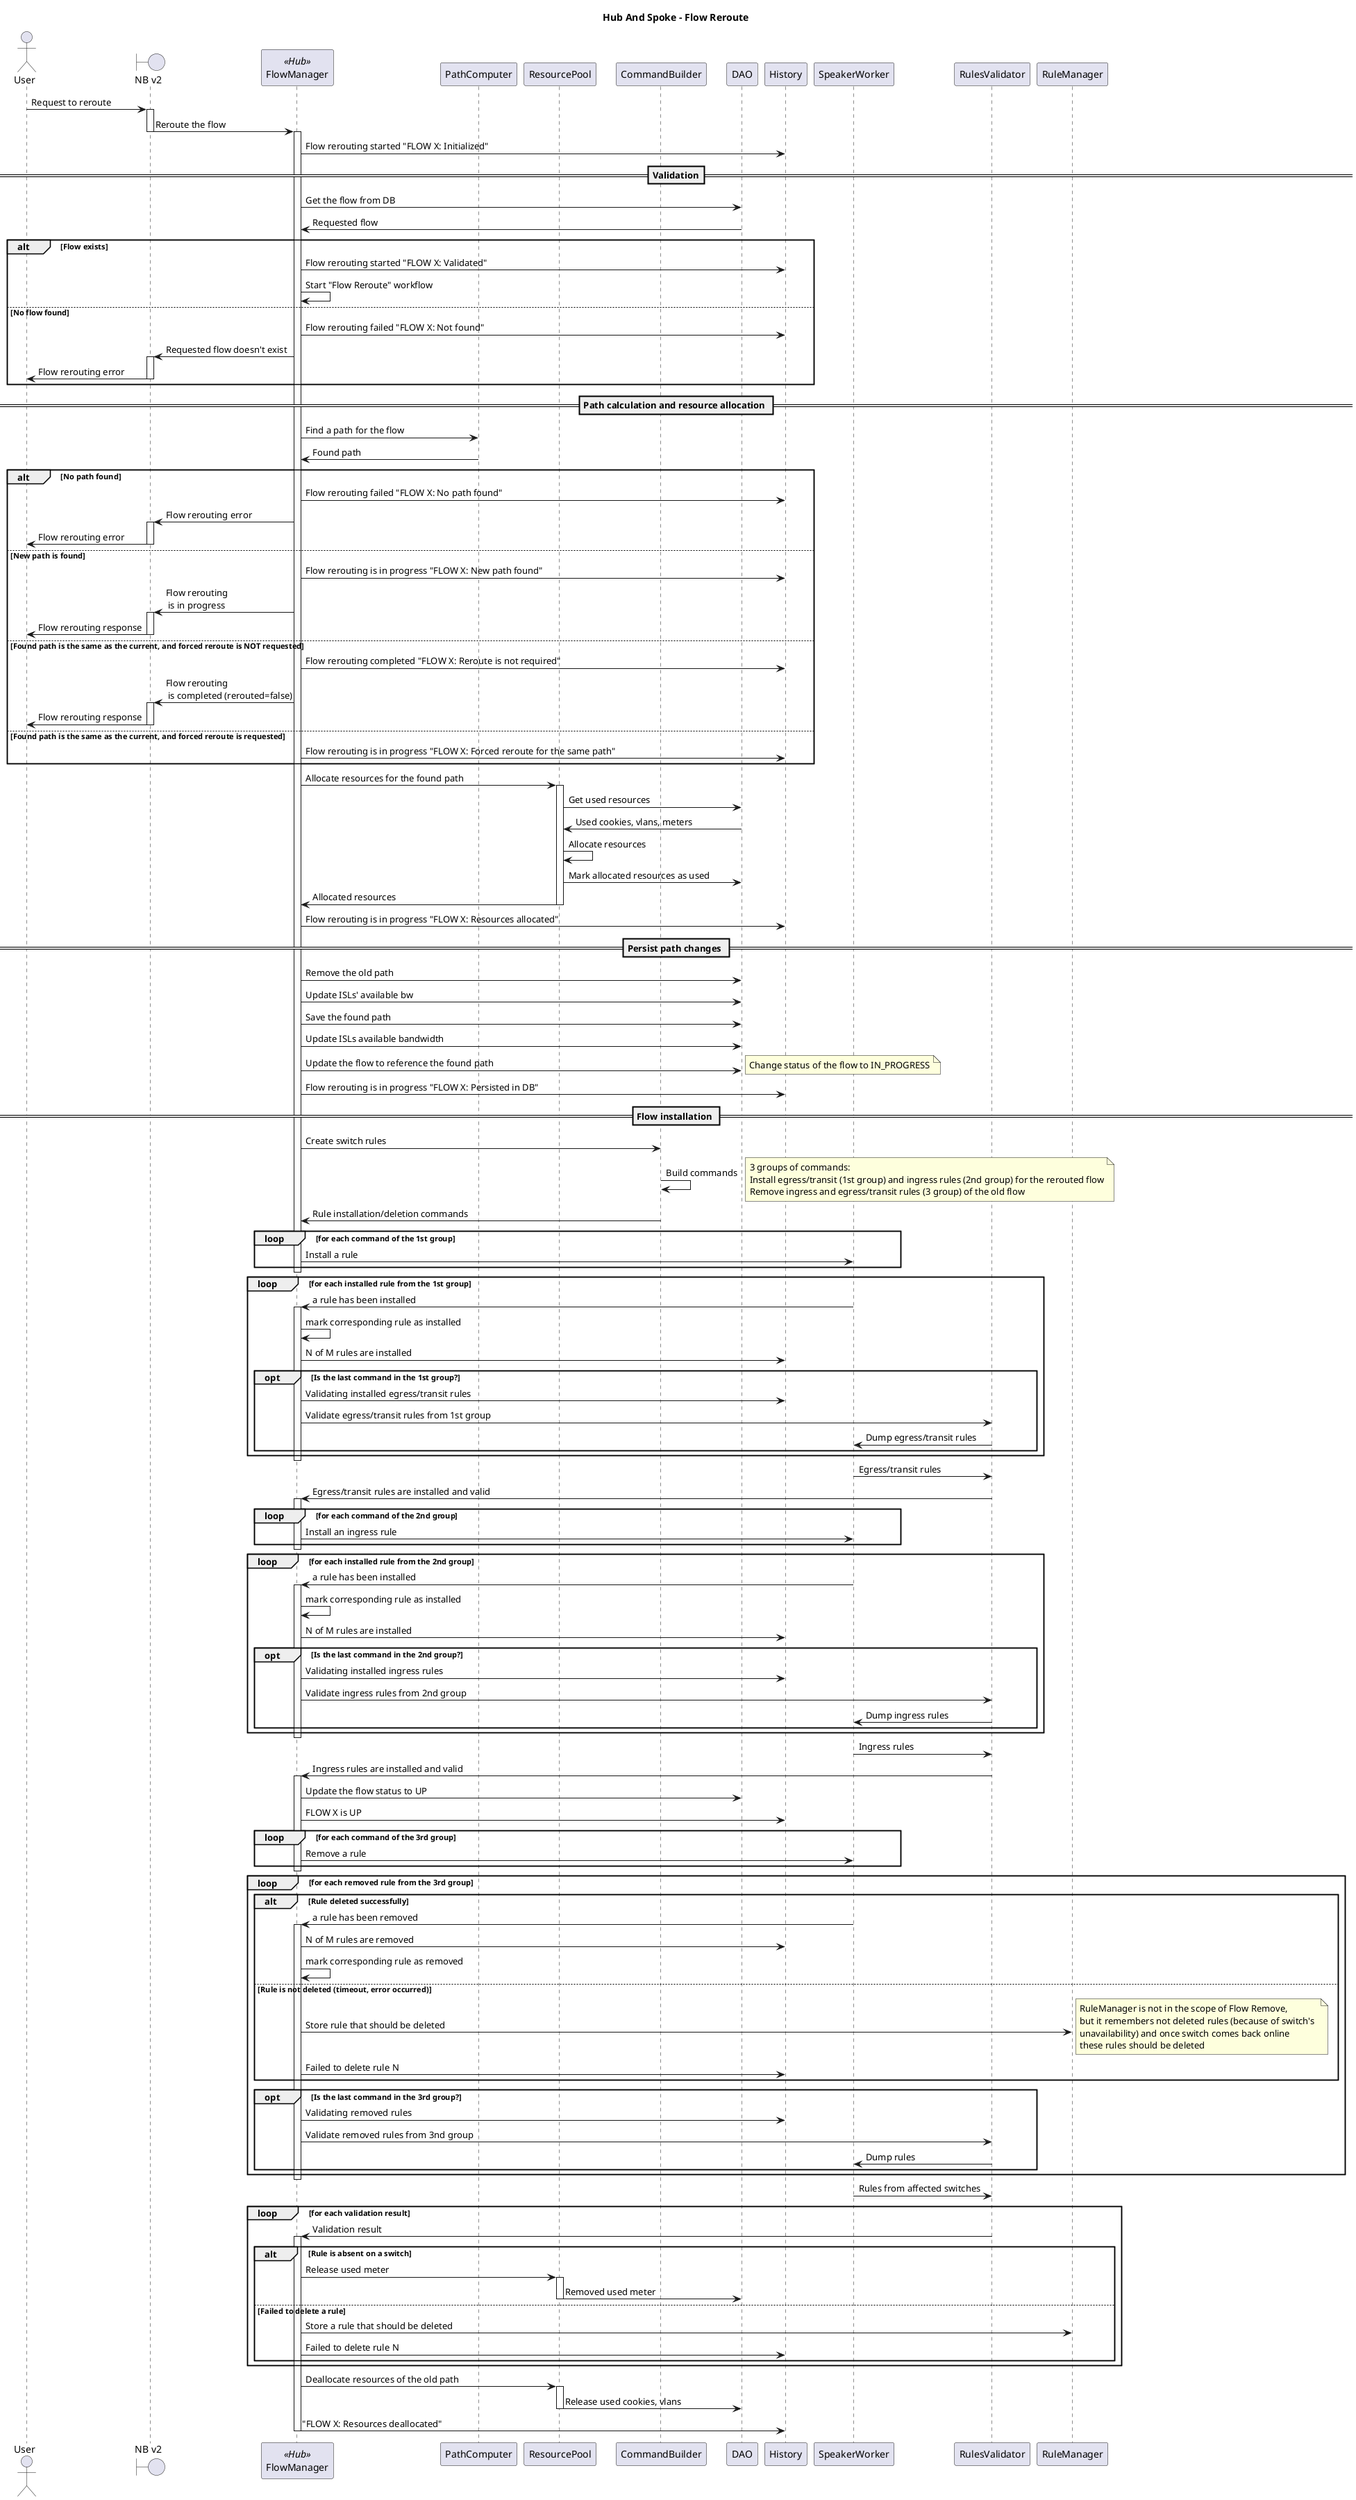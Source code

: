 @startuml
title Hub And Spoke - Flow Reroute

actor User
boundary "NB v2" as NB
participant FlowManager << Hub >>
participant DAO
participant PathComputer
participant ResourcePool
participant CommandBuilder
database DAO
participant History
participant SpeakerWorker
participant RulesValidator
participant RuleManager

User -> NB : Request to reroute

activate NB
NB -> FlowManager : Reroute the flow
deactivate NB
activate FlowManager
FlowManager -> History : Flow rerouting started "FLOW X: Initialized"
 ==Validation==
FlowManager -> DAO : Get the flow from DB
FlowManager <- DAO : Requested flow
alt Flow exists
    FlowManager -> History : Flow rerouting started "FLOW X: Validated"
    FlowManager -> FlowManager : Start "Flow Reroute" workflow
else No flow found
    FlowManager -> History : Flow rerouting failed "FLOW X: Not found"
    NB <- FlowManager : Requested flow doesn't exist
    activate NB
    User <- NB : Flow rerouting error
    deactivate NB
end

== Path calculation and resource allocation ==
FlowManager -> PathComputer : Find a path for the flow
FlowManager <- PathComputer : Found path
alt No path found
    FlowManager -> History : Flow rerouting failed "FLOW X: No path found"
    NB <- FlowManager : Flow rerouting error
    activate NB
    User <- NB : Flow rerouting error
    deactivate NB
else New path is found
    FlowManager -> History : Flow rerouting is in progress "FLOW X: New path found"
    NB <- FlowManager : Flow rerouting\n is in progress
    activate NB
    User <- NB : Flow rerouting response
    deactivate NB
else Found path is the same as the current, and forced reroute is NOT requested
    FlowManager -> History : Flow rerouting completed "FLOW X: Reroute is not required"

    NB <- FlowManager : Flow rerouting\n is completed (rerouted=false)
    activate NB
    User <- NB : Flow rerouting response
    deactivate NB
else Found path is the same as the current, and forced reroute is requested
    FlowManager -> History : Flow rerouting is in progress "FLOW X: Forced reroute for the same path"
end

FlowManager -> ResourcePool : Allocate resources for the found path
activate ResourcePool
ResourcePool -> DAO : Get used resources
ResourcePool <- DAO : Used cookies, vlans, meters
ResourcePool -> ResourcePool : Allocate resources
ResourcePool -> DAO : Mark allocated resources as used
FlowManager <- ResourcePool : Allocated resources
deactivate ResourcePool

FlowManager -> History : Flow rerouting is in progress "FLOW X: Resources allocated"

== Persist path changes ==
FlowManager -> DAO : Remove the old path
FlowManager -> DAO : Update ISLs' available bw

FlowManager -> DAO : Save the found path
FlowManager -> DAO : Update ISLs available bandwidth

FlowManager -> DAO : Update the flow to reference the found path
note right: Change status of the flow to IN_PROGRESS

FlowManager -> History : Flow rerouting is in progress "FLOW X: Persisted in DB"

 == Flow installation ==
FlowManager -> CommandBuilder : Create switch rules
CommandBuilder -> CommandBuilder : Build commands
note right : 3 groups of commands:\nInstall egress/transit (1st group) and ingress rules (2nd group) for the rerouted flow\nRemove ingress and egress/transit rules (3 group) of the old flow
FlowManager <- CommandBuilder: Rule installation/deletion commands

loop for each command of the 1st group
    FlowManager -> SpeakerWorker : Install a rule
end
deactivate FlowManager

loop for each installed rule from the 1st group
    FlowManager <- SpeakerWorker : a rule has been installed
    activate FlowManager
    FlowManager -> FlowManager : mark corresponding rule as installed
    FlowManager -> History : N of M rules are installed
    opt Is the last command in the 1st group?
        FlowManager -> History : Validating installed egress/transit rules
        FlowManager -> RulesValidator : Validate egress/transit rules from 1st group
        RulesValidator -> SpeakerWorker : Dump egress/transit rules
    end
end
deactivate FlowManager

RulesValidator <- SpeakerWorker : Egress/transit rules
FlowManager <- RulesValidator : Egress/transit rules are installed and valid
activate FlowManager
loop for each command of the 2nd group
    FlowManager -> SpeakerWorker : Install an ingress rule
end
deactivate FlowManager

loop for each installed rule from the 2nd group
    FlowManager <- SpeakerWorker : a rule has been installed
    activate FlowManager
    FlowManager -> FlowManager : mark corresponding rule as installed
    FlowManager -> History : N of M rules are installed
    opt Is the last command in the 2nd group?
        FlowManager -> History : Validating installed ingress rules
        FlowManager -> RulesValidator : Validate ingress rules from 2nd group
        RulesValidator -> SpeakerWorker : Dump ingress rules
    end
end
deactivate FlowManager

RulesValidator <- SpeakerWorker : Ingress rules
FlowManager <- RulesValidator : Ingress rules are installed and valid
activate FlowManager

FlowManager -> DAO : Update the flow status to UP
FlowManager -> History : FLOW X is UP

loop for each command of the 3rd group
    FlowManager -> SpeakerWorker : Remove a rule
end
deactivate FlowManager

loop for each removed rule from the 3rd group
    alt Rule deleted successfully
        FlowManager <- SpeakerWorker : a rule has been removed
        activate FlowManager
        FlowManager -> History : N of M rules are removed
        FlowManager -> FlowManager : mark corresponding rule as removed
    else Rule is not deleted (timeout, error occurred)
        FlowManager -> RuleManager : Store rule that should be deleted
        note right : RuleManager is not in the scope of Flow Remove, \nbut it remembers not deleted rules (because of switch's \nunavailability) and once switch comes back online \nthese rules should be deleted
        FlowManager -> History : Failed to delete rule N
    end
    opt Is the last command in the 3rd group?
        FlowManager -> History : Validating removed rules
        FlowManager -> RulesValidator : Validate removed rules from 3nd group
        RulesValidator -> SpeakerWorker : Dump rules
    end
end
deactivate FlowManager

RulesValidator <- SpeakerWorker : Rules from affected switches
loop for each validation result
    FlowManager <- RulesValidator : Validation result
    activate FlowManager
    alt Rule is absent on a switch
        FlowManager -> ResourcePool : Release used meter
        activate ResourcePool
        ResourcePool -> DAO : Removed used meter
        deactivate ResourcePool
    else Failed to delete a rule
        FlowManager -> RuleManager : Store a rule that should be deleted
        FlowManager -> History : Failed to delete rule N
    end
end

FlowManager -> ResourcePool : Deallocate resources of the old path
activate ResourcePool
ResourcePool -> DAO : Release used cookies, vlans
deactivate ResourcePool

FlowManager -> History : "FLOW X: Resources deallocated"
deactivate FlowManager

@enduml
